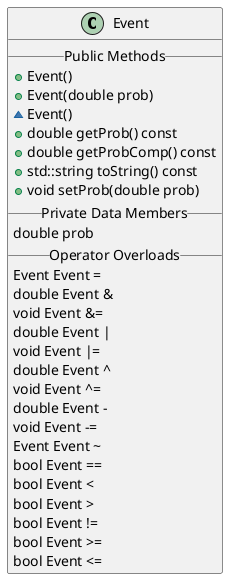 @startuml
class Event {
  __Public Methods__
  +Event()
  +Event(double prob)
  ~Event()
  +double getProb() const
  +double getProbComp() const
  +std::string toString() const
  +void setProb(double prob)
  __Private Data Members__
  double prob
  __Operator Overloads__
  Event Event =
  double Event &
  void Event &=
  double Event |
  void Event |=
  double Event ^
  void Event ^=
  double Event -
  void Event -=
  Event Event ~
  bool Event ==
  bool Event <
  bool Event >
  bool Event !=
  bool Event >=
  bool Event <=
}

@enduml